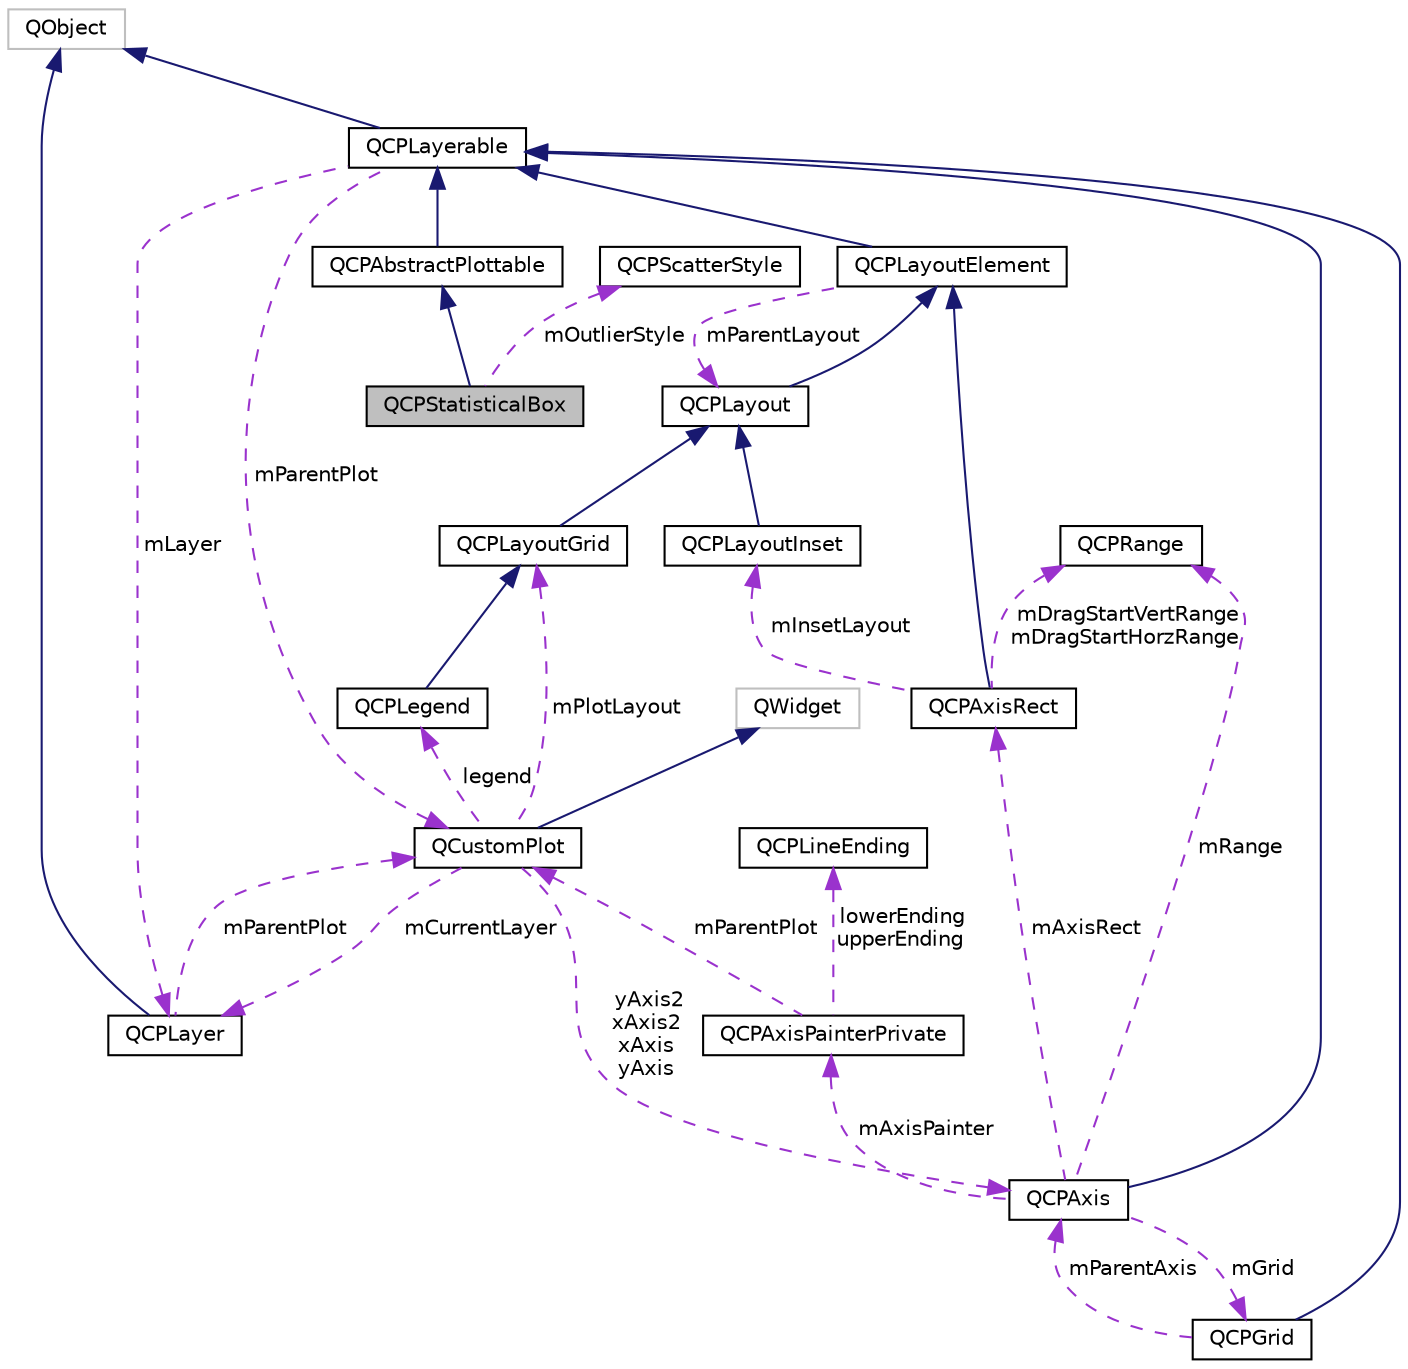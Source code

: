 digraph "QCPStatisticalBox"
{
  edge [fontname="Helvetica",fontsize="10",labelfontname="Helvetica",labelfontsize="10"];
  node [fontname="Helvetica",fontsize="10",shape=record];
  Node4 [label="QCPStatisticalBox",height=0.2,width=0.4,color="black", fillcolor="grey75", style="filled", fontcolor="black"];
  Node5 -> Node4 [dir="back",color="midnightblue",fontsize="10",style="solid",fontname="Helvetica"];
  Node5 [label="QCPAbstractPlottable",height=0.2,width=0.4,color="black", fillcolor="white", style="filled",URL="$d4/d89/class_q_c_p_abstract_plottable.html",tooltip="The abstract base class for all data representing objects in a plot. "];
  Node6 -> Node5 [dir="back",color="midnightblue",fontsize="10",style="solid",fontname="Helvetica"];
  Node6 [label="QCPLayerable",height=0.2,width=0.4,color="black", fillcolor="white", style="filled",URL="$d6/d4d/class_q_c_p_layerable.html",tooltip="Base class for all drawable objects. "];
  Node7 -> Node6 [dir="back",color="midnightblue",fontsize="10",style="solid",fontname="Helvetica"];
  Node7 [label="QObject",height=0.2,width=0.4,color="grey75", fillcolor="white", style="filled"];
  Node8 -> Node6 [dir="back",color="darkorchid3",fontsize="10",style="dashed",label=" mLayer" ,fontname="Helvetica"];
  Node8 [label="QCPLayer",height=0.2,width=0.4,color="black", fillcolor="white", style="filled",URL="$d9/dfe/class_q_c_p_layer.html",tooltip="A layer that may contain objects, to control the rendering order. "];
  Node7 -> Node8 [dir="back",color="midnightblue",fontsize="10",style="solid",fontname="Helvetica"];
  Node9 -> Node8 [dir="back",color="darkorchid3",fontsize="10",style="dashed",label=" mParentPlot" ,fontname="Helvetica"];
  Node9 [label="QCustomPlot",height=0.2,width=0.4,color="black", fillcolor="white", style="filled",URL="$dd/d9b/class_q_custom_plot.html",tooltip="The central class of the library. This is the QWidget which displays the plot and interacts with the ..."];
  Node10 -> Node9 [dir="back",color="midnightblue",fontsize="10",style="solid",fontname="Helvetica"];
  Node10 [label="QWidget",height=0.2,width=0.4,color="grey75", fillcolor="white", style="filled"];
  Node8 -> Node9 [dir="back",color="darkorchid3",fontsize="10",style="dashed",label=" mCurrentLayer" ,fontname="Helvetica"];
  Node11 -> Node9 [dir="back",color="darkorchid3",fontsize="10",style="dashed",label=" mPlotLayout" ,fontname="Helvetica"];
  Node11 [label="QCPLayoutGrid",height=0.2,width=0.4,color="black", fillcolor="white", style="filled",URL="$df/dd4/class_q_c_p_layout_grid.html",tooltip="A layout that arranges child elements in a grid. "];
  Node12 -> Node11 [dir="back",color="midnightblue",fontsize="10",style="solid",fontname="Helvetica"];
  Node12 [label="QCPLayout",height=0.2,width=0.4,color="black", fillcolor="white", style="filled",URL="$de/d58/class_q_c_p_layout.html",tooltip="The abstract base class for layouts. "];
  Node13 -> Node12 [dir="back",color="midnightblue",fontsize="10",style="solid",fontname="Helvetica"];
  Node13 [label="QCPLayoutElement",height=0.2,width=0.4,color="black", fillcolor="white", style="filled",URL="$d5/db3/class_q_c_p_layout_element.html",tooltip="The abstract base class for all objects that form the layout system. "];
  Node6 -> Node13 [dir="back",color="midnightblue",fontsize="10",style="solid",fontname="Helvetica"];
  Node12 -> Node13 [dir="back",color="darkorchid3",fontsize="10",style="dashed",label=" mParentLayout" ,fontname="Helvetica"];
  Node14 -> Node9 [dir="back",color="darkorchid3",fontsize="10",style="dashed",label=" yAxis2\nxAxis2\nxAxis\nyAxis" ,fontname="Helvetica"];
  Node14 [label="QCPAxis",height=0.2,width=0.4,color="black", fillcolor="white", style="filled",URL="$d2/deb/class_q_c_p_axis.html",tooltip="Manages a single axis inside a QCustomPlot. "];
  Node6 -> Node14 [dir="back",color="midnightblue",fontsize="10",style="solid",fontname="Helvetica"];
  Node15 -> Node14 [dir="back",color="darkorchid3",fontsize="10",style="dashed",label=" mRange" ,fontname="Helvetica"];
  Node15 [label="QCPRange",height=0.2,width=0.4,color="black", fillcolor="white", style="filled",URL="$d8/d0b/class_q_c_p_range.html",tooltip="Represents the range an axis is encompassing. "];
  Node16 -> Node14 [dir="back",color="darkorchid3",fontsize="10",style="dashed",label=" mAxisPainter" ,fontname="Helvetica"];
  Node16 [label="QCPAxisPainterPrivate",height=0.2,width=0.4,color="black", fillcolor="white", style="filled",URL="$dc/dba/class_q_c_p_axis_painter_private.html"];
  Node17 -> Node16 [dir="back",color="darkorchid3",fontsize="10",style="dashed",label=" lowerEnding\nupperEnding" ,fontname="Helvetica"];
  Node17 [label="QCPLineEnding",height=0.2,width=0.4,color="black", fillcolor="white", style="filled",URL="$de/d41/class_q_c_p_line_ending.html",tooltip="Handles the different ending decorations for line-like items. "];
  Node9 -> Node16 [dir="back",color="darkorchid3",fontsize="10",style="dashed",label=" mParentPlot" ,fontname="Helvetica"];
  Node18 -> Node14 [dir="back",color="darkorchid3",fontsize="10",style="dashed",label=" mGrid" ,fontname="Helvetica"];
  Node18 [label="QCPGrid",height=0.2,width=0.4,color="black", fillcolor="white", style="filled",URL="$d2/ddb/class_q_c_p_grid.html",tooltip="Responsible for drawing the grid of a QCPAxis. "];
  Node6 -> Node18 [dir="back",color="midnightblue",fontsize="10",style="solid",fontname="Helvetica"];
  Node14 -> Node18 [dir="back",color="darkorchid3",fontsize="10",style="dashed",label=" mParentAxis" ,fontname="Helvetica"];
  Node19 -> Node14 [dir="back",color="darkorchid3",fontsize="10",style="dashed",label=" mAxisRect" ,fontname="Helvetica"];
  Node19 [label="QCPAxisRect",height=0.2,width=0.4,color="black", fillcolor="white", style="filled",URL="$d8/dad/class_q_c_p_axis_rect.html",tooltip="Holds multiple axes and arranges them in a rectangular shape. "];
  Node13 -> Node19 [dir="back",color="midnightblue",fontsize="10",style="solid",fontname="Helvetica"];
  Node20 -> Node19 [dir="back",color="darkorchid3",fontsize="10",style="dashed",label=" mInsetLayout" ,fontname="Helvetica"];
  Node20 [label="QCPLayoutInset",height=0.2,width=0.4,color="black", fillcolor="white", style="filled",URL="$db/d91/class_q_c_p_layout_inset.html",tooltip="A layout that places child elements aligned to the border or arbitrarily positioned. "];
  Node12 -> Node20 [dir="back",color="midnightblue",fontsize="10",style="solid",fontname="Helvetica"];
  Node15 -> Node19 [dir="back",color="darkorchid3",fontsize="10",style="dashed",label=" mDragStartVertRange\nmDragStartHorzRange" ,fontname="Helvetica"];
  Node21 -> Node9 [dir="back",color="darkorchid3",fontsize="10",style="dashed",label=" legend" ,fontname="Helvetica"];
  Node21 [label="QCPLegend",height=0.2,width=0.4,color="black", fillcolor="white", style="filled",URL="$d9/db1/class_q_c_p_legend.html",tooltip="Manages a legend inside a QCustomPlot. "];
  Node11 -> Node21 [dir="back",color="midnightblue",fontsize="10",style="solid",fontname="Helvetica"];
  Node9 -> Node6 [dir="back",color="darkorchid3",fontsize="10",style="dashed",label=" mParentPlot" ,fontname="Helvetica"];
  Node22 -> Node4 [dir="back",color="darkorchid3",fontsize="10",style="dashed",label=" mOutlierStyle" ,fontname="Helvetica"];
  Node22 [label="QCPScatterStyle",height=0.2,width=0.4,color="black", fillcolor="white", style="filled",URL="$d4/d51/class_q_c_p_scatter_style.html",tooltip="Represents the visual appearance of scatter points. "];
}
